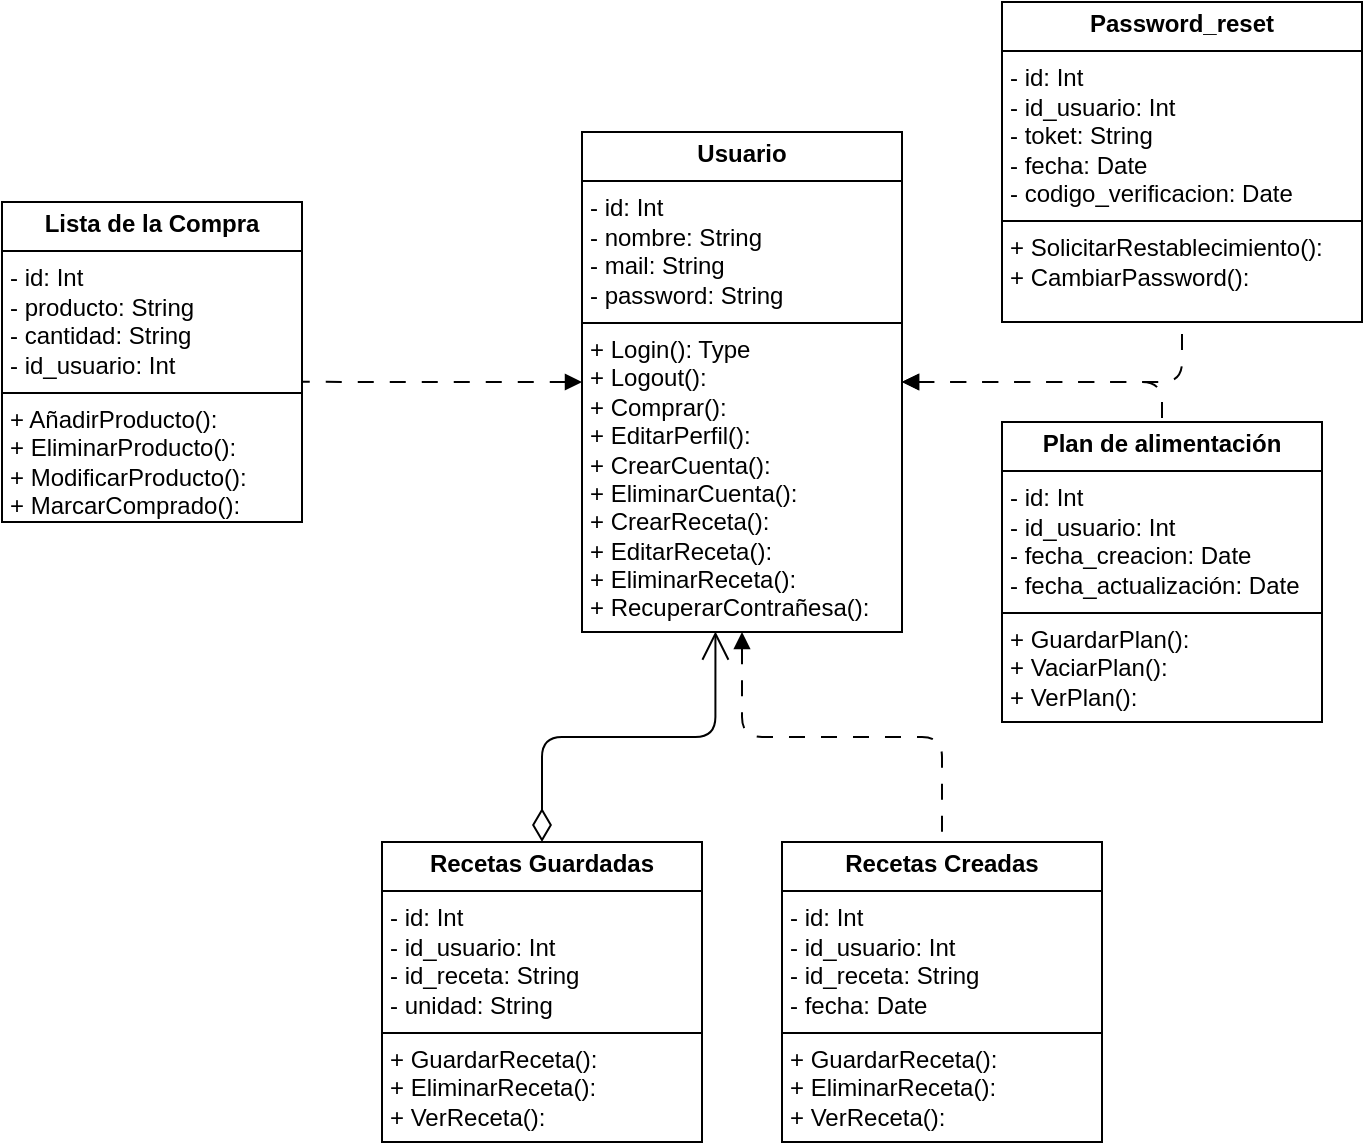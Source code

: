 <mxfile>
    <diagram id="oSfPWdAmaoIf99fP1JJ6" name="Página-1">
        <mxGraphModel dx="1009" dy="692" grid="1" gridSize="10" guides="1" tooltips="1" connect="1" arrows="1" fold="1" page="1" pageScale="1" pageWidth="850" pageHeight="1100" background="#ffffff" math="0" shadow="0">
            <root>
                <mxCell id="0"/>
                <mxCell id="1" parent="0"/>
                <mxCell id="9" value="&lt;p style=&quot;margin:0px;margin-top:4px;text-align:center;&quot;&gt;&lt;b&gt;Usuario&lt;/b&gt;&lt;/p&gt;&lt;hr size=&quot;1&quot; style=&quot;border-style:solid;&quot;&gt;&lt;p style=&quot;margin:0px;margin-left:4px;&quot;&gt;- id: Int&lt;/p&gt;&lt;p style=&quot;margin:0px;margin-left:4px;&quot;&gt;- nombre: String&lt;/p&gt;&lt;p style=&quot;margin:0px;margin-left:4px;&quot;&gt;- mail: String&lt;/p&gt;&lt;p style=&quot;margin:0px;margin-left:4px;&quot;&gt;- password: String&lt;/p&gt;&lt;hr size=&quot;1&quot; style=&quot;border-style:solid;&quot;&gt;&lt;p style=&quot;margin:0px;margin-left:4px;&quot;&gt;+ Login(): Type&lt;/p&gt;&lt;p style=&quot;margin:0px;margin-left:4px;&quot;&gt;+ Logout():&amp;nbsp;&lt;/p&gt;&lt;p style=&quot;margin:0px;margin-left:4px;&quot;&gt;+ Comprar():&amp;nbsp;&lt;/p&gt;&lt;p style=&quot;margin:0px;margin-left:4px;&quot;&gt;+ EditarPerfil():&lt;/p&gt;&lt;p style=&quot;margin:0px;margin-left:4px;&quot;&gt;+ CrearCuenta():&lt;br&gt;+ EliminarCuenta():&lt;/p&gt;&lt;p style=&quot;margin:0px;margin-left:4px;&quot;&gt;+ CrearReceta():&lt;/p&gt;&lt;p style=&quot;margin:0px;margin-left:4px;&quot;&gt;+ EditarReceta():&lt;/p&gt;&lt;p style=&quot;margin:0px;margin-left:4px;&quot;&gt;+ EliminarReceta():&lt;/p&gt;&lt;p style=&quot;margin:0px;margin-left:4px;&quot;&gt;+ RecuperarContrañesa():&lt;/p&gt;" style="verticalAlign=top;align=left;overflow=fill;html=1;whiteSpace=wrap;glass=0;" parent="1" vertex="1">
                    <mxGeometry x="650" y="205" width="160" height="250" as="geometry"/>
                </mxCell>
                <mxCell id="2B8XNMFoF8BBX-FgcOr3-9" value="&lt;p style=&quot;margin:0px;margin-top:4px;text-align:center;&quot;&gt;&lt;b&gt;Lista de la Compra&lt;/b&gt;&lt;/p&gt;&lt;hr size=&quot;1&quot; style=&quot;border-style:solid;&quot;&gt;&lt;p style=&quot;margin:0px;margin-left:4px;&quot;&gt;- id: Int&lt;/p&gt;&lt;p style=&quot;margin:0px;margin-left:4px;&quot;&gt;- producto: String&lt;/p&gt;&lt;p style=&quot;margin:0px;margin-left:4px;&quot;&gt;- cantidad: String&lt;/p&gt;&lt;p style=&quot;margin:0px;margin-left:4px;&quot;&gt;- id_usuario: Int&lt;/p&gt;&lt;hr size=&quot;1&quot; style=&quot;border-style:solid;&quot;&gt;&lt;p style=&quot;margin:0px;margin-left:4px;&quot;&gt;+ AñadirProducto():&amp;nbsp;&lt;/p&gt;&lt;p style=&quot;margin:0px;margin-left:4px;&quot;&gt;+ EliminarProducto():&amp;nbsp;&lt;/p&gt;&lt;p style=&quot;margin:0px;margin-left:4px;&quot;&gt;+ ModificarProducto():&lt;/p&gt;&lt;p style=&quot;margin:0px;margin-left:4px;&quot;&gt;+ MarcarComprado():&lt;br&gt;&lt;br&gt;&lt;/p&gt;" style="verticalAlign=top;align=left;overflow=fill;html=1;whiteSpace=wrap;glass=0;" parent="1" vertex="1">
                    <mxGeometry x="360" y="240" width="150" height="160" as="geometry"/>
                </mxCell>
                <mxCell id="2B8XNMFoF8BBX-FgcOr3-10" value="" style="endArrow=none;html=1;edgeStyle=orthogonalEdgeStyle;dashed=1;dashPattern=8 8;startArrow=block;startFill=1;entryX=1;entryY=0.562;entryDx=0;entryDy=0;entryPerimeter=0;" parent="1" source="9" target="2B8XNMFoF8BBX-FgcOr3-9" edge="1">
                    <mxGeometry relative="1" as="geometry">
                        <mxPoint x="430" y="520" as="sourcePoint"/>
                        <mxPoint x="590" y="520" as="targetPoint"/>
                    </mxGeometry>
                </mxCell>
                <mxCell id="10" value="&lt;p style=&quot;margin:0px;margin-top:4px;text-align:center;&quot;&gt;&lt;b&gt;Recetas Guardadas&lt;/b&gt;&lt;/p&gt;&lt;hr size=&quot;1&quot; style=&quot;border-style:solid;&quot;&gt;&lt;p style=&quot;margin:0px;margin-left:4px;&quot;&gt;- id: Int&lt;/p&gt;&lt;p style=&quot;margin:0px;margin-left:4px;&quot;&gt;- id_usuario: Int&lt;/p&gt;&lt;p style=&quot;margin:0px;margin-left:4px;&quot;&gt;- id_receta: String&lt;/p&gt;&lt;p style=&quot;margin:0px;margin-left:4px;&quot;&gt;- unidad: String&lt;/p&gt;&lt;hr size=&quot;1&quot; style=&quot;border-style:solid;&quot;&gt;&lt;p style=&quot;margin:0px;margin-left:4px;&quot;&gt;+ GuardarReceta():&lt;/p&gt;&lt;p style=&quot;margin:0px;margin-left:4px;&quot;&gt;+ EliminarReceta():&lt;/p&gt;&lt;p style=&quot;margin:0px;margin-left:4px;&quot;&gt;+ VerReceta():&lt;/p&gt;&lt;p style=&quot;margin:0px;margin-left:4px;&quot;&gt;&lt;br&gt;&lt;/p&gt;" style="verticalAlign=top;align=left;overflow=fill;html=1;whiteSpace=wrap;glass=0;" parent="1" vertex="1">
                    <mxGeometry x="550" y="560" width="160" height="150" as="geometry"/>
                </mxCell>
                <mxCell id="11" value="" style="endArrow=open;html=1;endSize=12;startArrow=diamondThin;startSize=14;startFill=0;edgeStyle=orthogonalEdgeStyle;align=left;verticalAlign=bottom;entryX=0.417;entryY=0.999;entryDx=0;entryDy=0;entryPerimeter=0;" parent="1" source="10" target="9" edge="1">
                    <mxGeometry x="-0.667" y="-10" relative="1" as="geometry">
                        <mxPoint x="290" y="700" as="sourcePoint"/>
                        <mxPoint x="640" y="570" as="targetPoint"/>
                        <mxPoint as="offset"/>
                    </mxGeometry>
                </mxCell>
                <mxCell id="12" value="&lt;p style=&quot;margin:0px;margin-top:4px;text-align:center;&quot;&gt;&lt;b&gt;Recetas Creadas&lt;/b&gt;&lt;/p&gt;&lt;hr size=&quot;1&quot; style=&quot;border-style:solid;&quot;&gt;&lt;p style=&quot;margin:0px;margin-left:4px;&quot;&gt;- id: Int&lt;/p&gt;&lt;p style=&quot;margin:0px;margin-left:4px;&quot;&gt;- id_usuario: Int&lt;/p&gt;&lt;p style=&quot;margin:0px;margin-left:4px;&quot;&gt;- id_receta: String&lt;/p&gt;&lt;p style=&quot;margin:0px;margin-left:4px;&quot;&gt;- fecha: Date&lt;/p&gt;&lt;hr size=&quot;1&quot; style=&quot;border-style:solid;&quot;&gt;&lt;p style=&quot;margin:0px;margin-left:4px;&quot;&gt;+ GuardarReceta():&lt;/p&gt;&lt;p style=&quot;margin:0px;margin-left:4px;&quot;&gt;+ EliminarReceta():&lt;/p&gt;&lt;p style=&quot;margin:0px;margin-left:4px;&quot;&gt;+ VerReceta():&lt;/p&gt;&lt;p style=&quot;margin:0px;margin-left:4px;&quot;&gt;&lt;br&gt;&lt;/p&gt;" style="verticalAlign=top;align=left;overflow=fill;html=1;whiteSpace=wrap;glass=0;" vertex="1" parent="1">
                    <mxGeometry x="750" y="560" width="160" height="150" as="geometry"/>
                </mxCell>
                <mxCell id="14" value="&lt;p style=&quot;margin:0px;margin-top:4px;text-align:center;&quot;&gt;&lt;b&gt;Plan de alimentación&lt;/b&gt;&lt;/p&gt;&lt;hr size=&quot;1&quot; style=&quot;border-style:solid;&quot;&gt;&lt;p style=&quot;margin:0px;margin-left:4px;&quot;&gt;- id: Int&lt;/p&gt;&lt;p style=&quot;margin:0px;margin-left:4px;&quot;&gt;- id_usuario: Int&lt;/p&gt;&lt;p style=&quot;margin:0px;margin-left:4px;&quot;&gt;- fecha_creacion: Date&lt;/p&gt;&lt;p style=&quot;margin:0px;margin-left:4px;&quot;&gt;- fecha_actualización: Date&lt;/p&gt;&lt;hr size=&quot;1&quot; style=&quot;border-style:solid;&quot;&gt;&lt;p style=&quot;margin:0px;margin-left:4px;&quot;&gt;+ GuardarPlan():&lt;/p&gt;&lt;p style=&quot;margin:0px;margin-left:4px;&quot;&gt;+ VaciarPlan():&lt;/p&gt;&lt;p style=&quot;margin:0px;margin-left:4px;&quot;&gt;+ VerPlan():&lt;/p&gt;&lt;p style=&quot;margin:0px;margin-left:4px;&quot;&gt;&lt;br&gt;&lt;/p&gt;" style="verticalAlign=top;align=left;overflow=fill;html=1;whiteSpace=wrap;glass=0;" vertex="1" parent="1">
                    <mxGeometry x="860" y="350" width="160" height="150" as="geometry"/>
                </mxCell>
                <mxCell id="16" value="" style="endArrow=none;html=1;edgeStyle=orthogonalEdgeStyle;dashed=1;dashPattern=8 8;startArrow=block;startFill=1;entryX=0.5;entryY=0;entryDx=0;entryDy=0;exitX=1;exitY=0.5;exitDx=0;exitDy=0;" edge="1" parent="1" source="9" target="14">
                    <mxGeometry relative="1" as="geometry">
                        <mxPoint x="660" y="340" as="sourcePoint"/>
                        <mxPoint x="520" y="340" as="targetPoint"/>
                    </mxGeometry>
                </mxCell>
                <mxCell id="17" value="" style="endArrow=none;html=1;edgeStyle=orthogonalEdgeStyle;dashed=1;dashPattern=8 8;startArrow=block;startFill=1;exitX=0.5;exitY=1;exitDx=0;exitDy=0;" edge="1" parent="1" source="9" target="12">
                    <mxGeometry relative="1" as="geometry">
                        <mxPoint x="670" y="350" as="sourcePoint"/>
                        <mxPoint x="530" y="350" as="targetPoint"/>
                    </mxGeometry>
                </mxCell>
                <mxCell id="18" value="&lt;p style=&quot;margin:0px;margin-top:4px;text-align:center;&quot;&gt;&lt;b&gt;Password_reset&lt;/b&gt;&lt;/p&gt;&lt;hr size=&quot;1&quot; style=&quot;border-style:solid;&quot;&gt;&lt;p style=&quot;margin:0px;margin-left:4px;&quot;&gt;- id: Int&lt;/p&gt;&lt;p style=&quot;margin:0px;margin-left:4px;&quot;&gt;- id_usuario: Int&lt;/p&gt;&lt;p style=&quot;margin:0px;margin-left:4px;&quot;&gt;- toket: String&lt;/p&gt;&lt;p style=&quot;margin:0px;margin-left:4px;&quot;&gt;- fecha: Date&lt;/p&gt;&lt;p style=&quot;margin:0px;margin-left:4px;&quot;&gt;- codigo_verificacion: Date&lt;/p&gt;&lt;hr size=&quot;1&quot; style=&quot;border-style:solid;&quot;&gt;&lt;p style=&quot;margin:0px;margin-left:4px;&quot;&gt;+ SolicitarRestablecimiento():&lt;/p&gt;&lt;p style=&quot;margin:0px;margin-left:4px;&quot;&gt;+ CambiarPassword():&lt;/p&gt;&lt;p style=&quot;margin:0px;margin-left:4px;&quot;&gt;&lt;br&gt;&lt;/p&gt;" style="verticalAlign=top;align=left;overflow=fill;html=1;whiteSpace=wrap;glass=0;" vertex="1" parent="1">
                    <mxGeometry x="860" y="140" width="180" height="160" as="geometry"/>
                </mxCell>
                <mxCell id="19" value="" style="endArrow=none;html=1;edgeStyle=orthogonalEdgeStyle;dashed=1;dashPattern=8 8;startArrow=block;startFill=1;entryX=0.5;entryY=1;entryDx=0;entryDy=0;exitX=1;exitY=0.5;exitDx=0;exitDy=0;" edge="1" parent="1" source="9" target="18">
                    <mxGeometry relative="1" as="geometry">
                        <mxPoint x="820" y="340" as="sourcePoint"/>
                        <mxPoint x="950" y="360" as="targetPoint"/>
                    </mxGeometry>
                </mxCell>
            </root>
        </mxGraphModel>
    </diagram>
</mxfile>